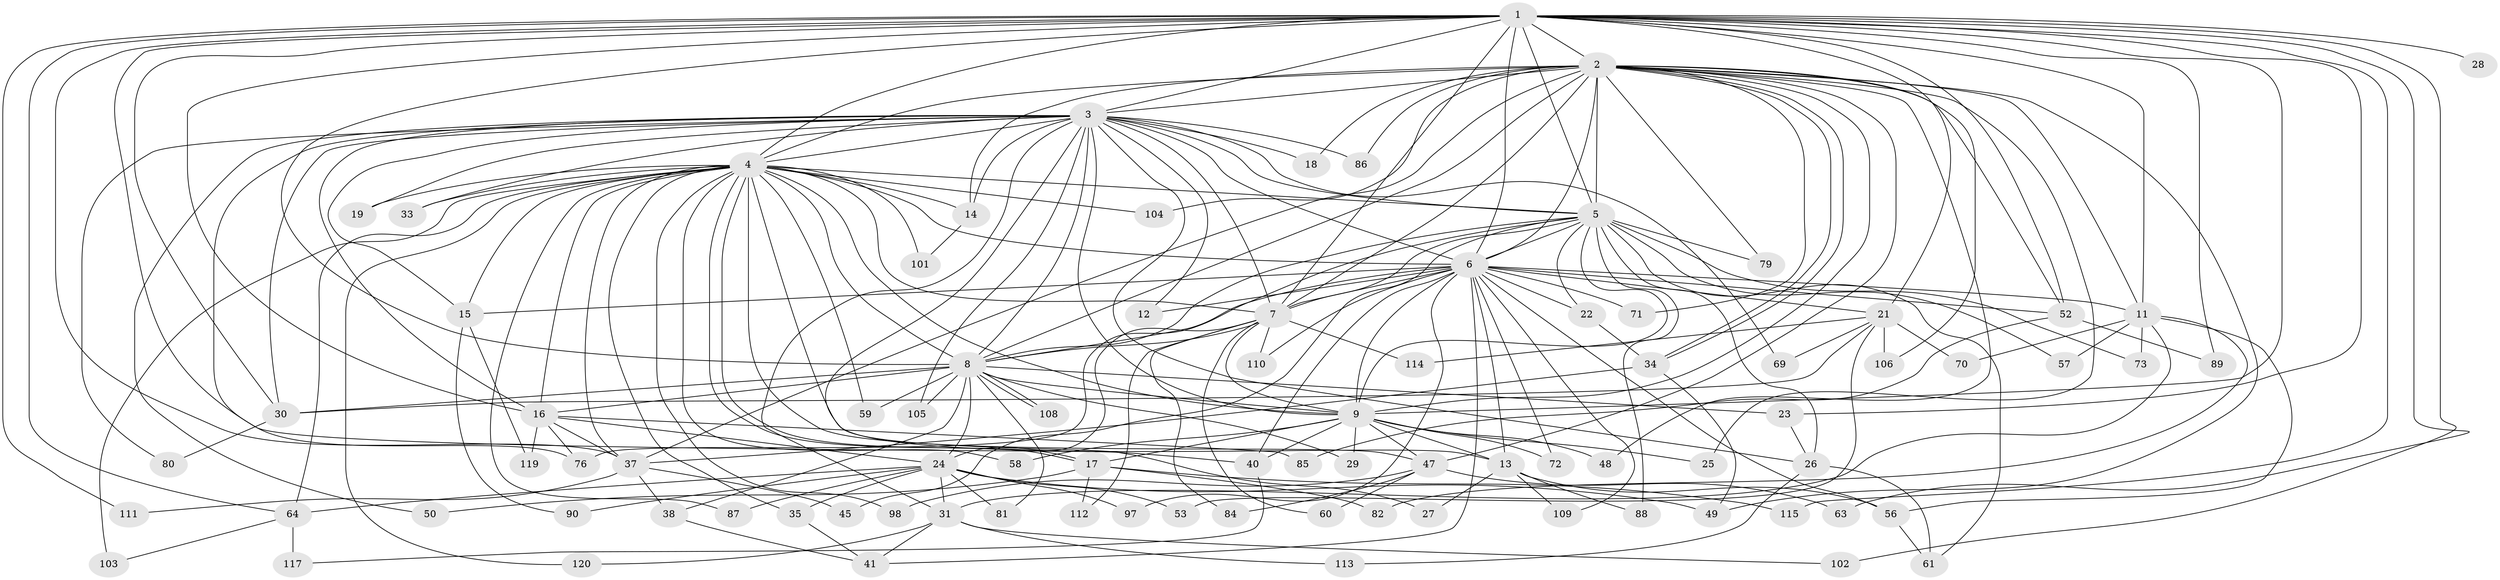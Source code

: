 // original degree distribution, {15: 0.008333333333333333, 26: 0.008333333333333333, 27: 0.008333333333333333, 29: 0.008333333333333333, 18: 0.008333333333333333, 25: 0.008333333333333333, 17: 0.008333333333333333, 20: 0.025, 5: 0.06666666666666667, 2: 0.5916666666666667, 4: 0.075, 9: 0.008333333333333333, 7: 0.008333333333333333, 3: 0.125, 8: 0.016666666666666666, 6: 0.025}
// Generated by graph-tools (version 1.1) at 2025/41/03/06/25 10:41:38]
// undirected, 87 vertices, 217 edges
graph export_dot {
graph [start="1"]
  node [color=gray90,style=filled];
  1 [super="+10"];
  2 [super="+46"];
  3 [super="+95"];
  4 [super="+75"];
  5 [super="+118"];
  6 [super="+116"];
  7 [super="+96"];
  8 [super="+20"];
  9 [super="+43"];
  11 [super="+51"];
  12;
  13 [super="+44"];
  14 [super="+74"];
  15 [super="+107"];
  16 [super="+93"];
  17 [super="+94"];
  18;
  19;
  21 [super="+39"];
  22 [super="+36"];
  23;
  24 [super="+32"];
  25;
  26 [super="+100"];
  27;
  28;
  29 [super="+91"];
  30 [super="+99"];
  31 [super="+67"];
  33;
  34 [super="+78"];
  35 [super="+66"];
  37 [super="+42"];
  38 [super="+92"];
  40 [super="+65"];
  41;
  45;
  47 [super="+62"];
  48;
  49 [super="+55"];
  50;
  52 [super="+54"];
  53;
  56 [super="+83"];
  57;
  58 [super="+68"];
  59;
  60;
  61;
  63;
  64 [super="+77"];
  69;
  70;
  71;
  72;
  73;
  76;
  79;
  80;
  81;
  82;
  84;
  85;
  86;
  87;
  88;
  89;
  90;
  97;
  98;
  101;
  102;
  103;
  104;
  105;
  106;
  108;
  109;
  110;
  111;
  112;
  113;
  114;
  115;
  117;
  119;
  120;
  1 -- 2 [weight=2];
  1 -- 3 [weight=2];
  1 -- 4 [weight=2];
  1 -- 5 [weight=2];
  1 -- 6 [weight=2];
  1 -- 7 [weight=2];
  1 -- 8 [weight=2];
  1 -- 9 [weight=3];
  1 -- 16;
  1 -- 21;
  1 -- 52;
  1 -- 102;
  1 -- 64;
  1 -- 11;
  1 -- 23;
  1 -- 89;
  1 -- 28;
  1 -- 30;
  1 -- 37;
  1 -- 111;
  1 -- 115;
  1 -- 63;
  1 -- 40;
  2 -- 3;
  2 -- 4;
  2 -- 5;
  2 -- 6;
  2 -- 7;
  2 -- 8;
  2 -- 9;
  2 -- 14 [weight=2];
  2 -- 18;
  2 -- 25;
  2 -- 34;
  2 -- 34;
  2 -- 47;
  2 -- 48;
  2 -- 49;
  2 -- 52;
  2 -- 71;
  2 -- 79;
  2 -- 86;
  2 -- 104;
  2 -- 106;
  2 -- 11;
  2 -- 37;
  3 -- 4;
  3 -- 5;
  3 -- 6;
  3 -- 7 [weight=2];
  3 -- 8;
  3 -- 9;
  3 -- 12;
  3 -- 14;
  3 -- 16;
  3 -- 18;
  3 -- 19;
  3 -- 26;
  3 -- 27;
  3 -- 30;
  3 -- 31;
  3 -- 33;
  3 -- 50;
  3 -- 69;
  3 -- 80;
  3 -- 86;
  3 -- 105;
  3 -- 76;
  3 -- 15;
  4 -- 5;
  4 -- 6;
  4 -- 7;
  4 -- 8;
  4 -- 9;
  4 -- 15;
  4 -- 17;
  4 -- 17;
  4 -- 19;
  4 -- 33;
  4 -- 35;
  4 -- 47;
  4 -- 58;
  4 -- 59;
  4 -- 87;
  4 -- 98;
  4 -- 101;
  4 -- 103;
  4 -- 104;
  4 -- 120;
  4 -- 13;
  4 -- 64;
  4 -- 16;
  4 -- 14;
  4 -- 37;
  5 -- 6;
  5 -- 7;
  5 -- 8;
  5 -- 9;
  5 -- 22;
  5 -- 45;
  5 -- 57;
  5 -- 73;
  5 -- 76;
  5 -- 79;
  5 -- 88;
  5 -- 61;
  5 -- 26;
  6 -- 7 [weight=2];
  6 -- 8;
  6 -- 9;
  6 -- 11;
  6 -- 12;
  6 -- 13;
  6 -- 15;
  6 -- 21;
  6 -- 22;
  6 -- 40;
  6 -- 41;
  6 -- 56;
  6 -- 71;
  6 -- 72;
  6 -- 97;
  6 -- 109;
  6 -- 110;
  6 -- 52;
  7 -- 8;
  7 -- 9;
  7 -- 60;
  7 -- 84;
  7 -- 110;
  7 -- 112;
  7 -- 114;
  7 -- 24;
  8 -- 9;
  8 -- 23;
  8 -- 24;
  8 -- 29 [weight=2];
  8 -- 38;
  8 -- 59;
  8 -- 81;
  8 -- 105;
  8 -- 108;
  8 -- 108;
  8 -- 16;
  8 -- 30;
  9 -- 13;
  9 -- 25;
  9 -- 29;
  9 -- 40;
  9 -- 48;
  9 -- 58 [weight=2];
  9 -- 72;
  9 -- 47;
  9 -- 17;
  11 -- 70;
  11 -- 73;
  11 -- 82;
  11 -- 56;
  11 -- 57;
  11 -- 31;
  13 -- 27;
  13 -- 88;
  13 -- 109;
  13 -- 56;
  14 -- 101;
  15 -- 90;
  15 -- 119;
  16 -- 24;
  16 -- 37;
  16 -- 76;
  16 -- 85;
  16 -- 119;
  17 -- 50;
  17 -- 82;
  17 -- 112;
  17 -- 115;
  21 -- 53;
  21 -- 69;
  21 -- 70;
  21 -- 106;
  21 -- 114;
  21 -- 30;
  22 -- 34;
  23 -- 26;
  24 -- 31;
  24 -- 35;
  24 -- 64;
  24 -- 87;
  24 -- 90;
  24 -- 81;
  24 -- 49;
  24 -- 97;
  24 -- 53;
  26 -- 61;
  26 -- 113;
  30 -- 80;
  31 -- 41;
  31 -- 102;
  31 -- 120;
  31 -- 113;
  34 -- 49;
  34 -- 37;
  35 -- 41;
  37 -- 38;
  37 -- 45;
  37 -- 111;
  38 -- 41;
  40 -- 117;
  47 -- 60;
  47 -- 63;
  47 -- 98;
  47 -- 84;
  52 -- 89;
  52 -- 85;
  56 -- 61;
  64 -- 117;
  64 -- 103;
}
